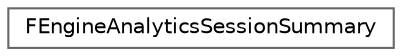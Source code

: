 digraph "Graphical Class Hierarchy"
{
 // INTERACTIVE_SVG=YES
 // LATEX_PDF_SIZE
  bgcolor="transparent";
  edge [fontname=Helvetica,fontsize=10,labelfontname=Helvetica,labelfontsize=10];
  node [fontname=Helvetica,fontsize=10,shape=box,height=0.2,width=0.4];
  rankdir="LR";
  Node0 [id="Node000000",label="FEngineAnalyticsSessionSummary",height=0.2,width=0.4,color="grey40", fillcolor="white", style="filled",URL="$d8/d02/classFEngineAnalyticsSessionSummary.html",tooltip="Collects engine events/stats and stores a summary on disk until reported by the analytics session sum..."];
}
